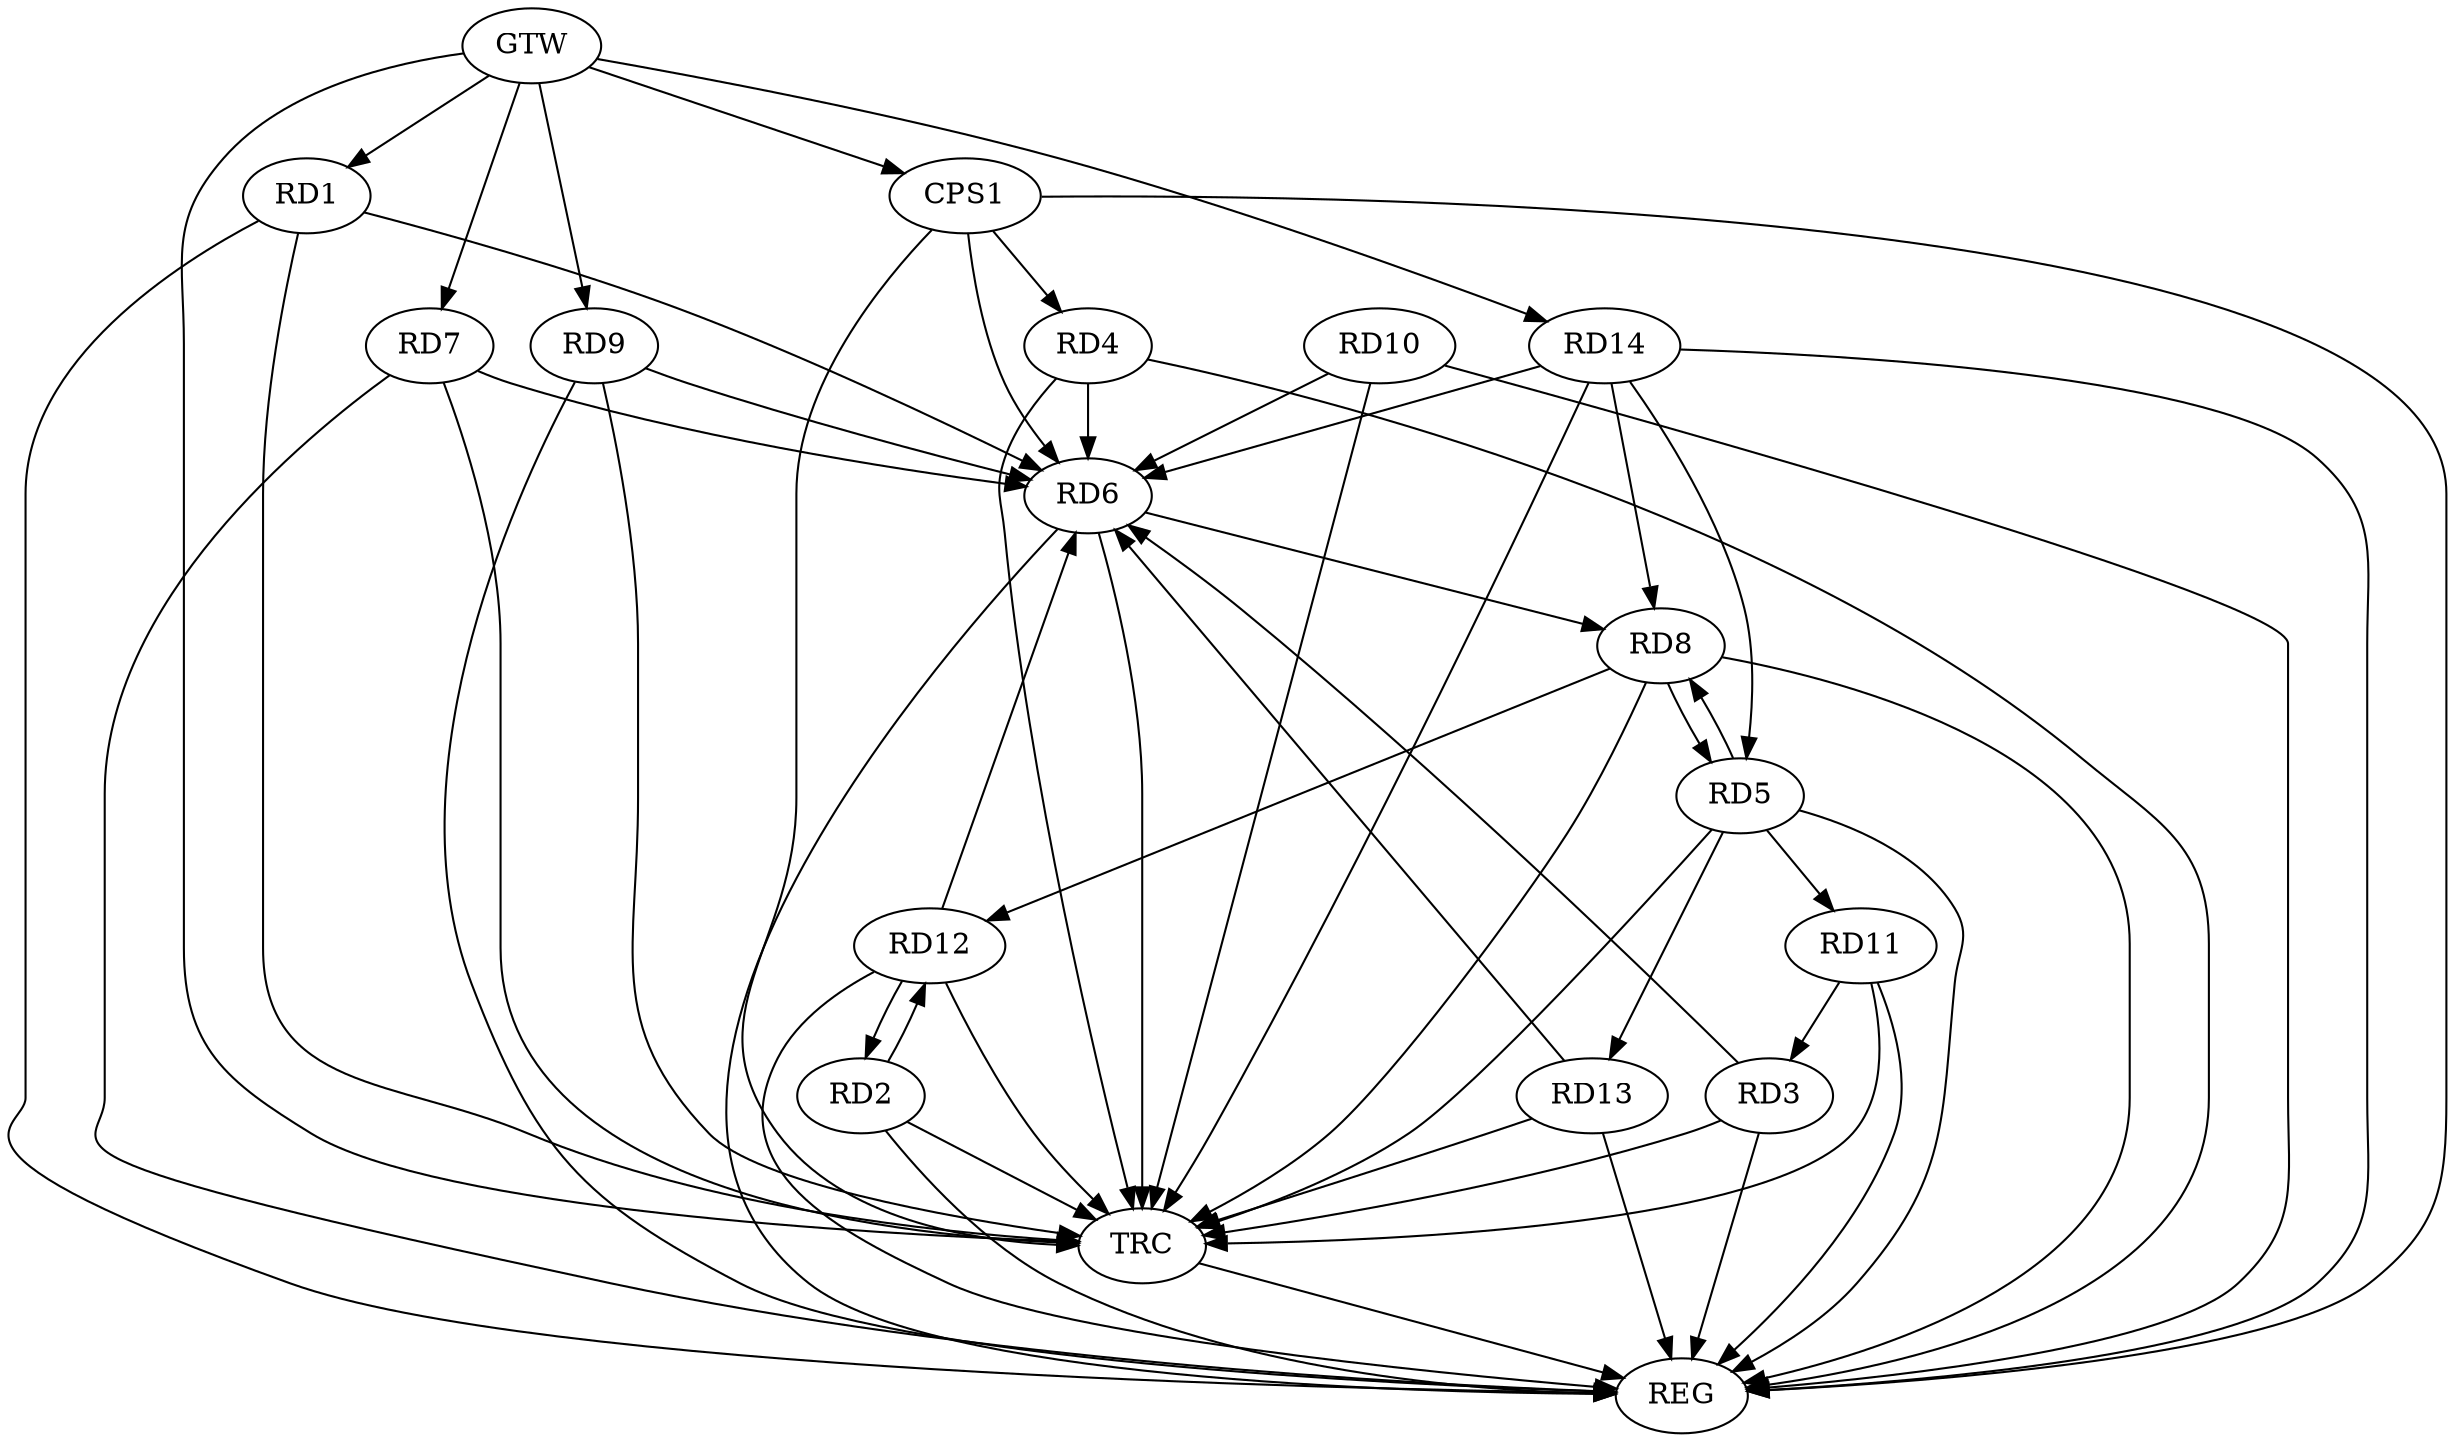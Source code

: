 strict digraph G {
  RD1 [ label="RD1" ];
  RD2 [ label="RD2" ];
  RD3 [ label="RD3" ];
  RD4 [ label="RD4" ];
  RD5 [ label="RD5" ];
  RD6 [ label="RD6" ];
  RD7 [ label="RD7" ];
  RD8 [ label="RD8" ];
  RD9 [ label="RD9" ];
  RD10 [ label="RD10" ];
  RD11 [ label="RD11" ];
  RD12 [ label="RD12" ];
  RD13 [ label="RD13" ];
  RD14 [ label="RD14" ];
  CPS1 [ label="CPS1" ];
  GTW [ label="GTW" ];
  REG [ label="REG" ];
  TRC [ label="TRC" ];
  RD2 -> RD12;
  RD12 -> RD2;
  RD11 -> RD3;
  RD4 -> RD6;
  RD5 -> RD8;
  RD8 -> RD5;
  RD5 -> RD11;
  RD5 -> RD13;
  RD14 -> RD5;
  RD6 -> RD8;
  RD12 -> RD6;
  RD14 -> RD6;
  RD8 -> RD12;
  RD14 -> RD8;
  CPS1 -> RD4;
  CPS1 -> RD6;
  GTW -> RD1;
  GTW -> RD7;
  GTW -> RD9;
  GTW -> RD14;
  GTW -> CPS1;
  RD1 -> REG;
  RD2 -> REG;
  RD3 -> REG;
  RD4 -> REG;
  RD5 -> REG;
  RD6 -> REG;
  RD7 -> REG;
  RD8 -> REG;
  RD9 -> REG;
  RD10 -> REG;
  RD11 -> REG;
  RD12 -> REG;
  RD13 -> REG;
  RD14 -> REG;
  CPS1 -> REG;
  RD1 -> TRC;
  RD2 -> TRC;
  RD3 -> TRC;
  RD4 -> TRC;
  RD5 -> TRC;
  RD6 -> TRC;
  RD7 -> TRC;
  RD8 -> TRC;
  RD9 -> TRC;
  RD10 -> TRC;
  RD11 -> TRC;
  RD12 -> TRC;
  RD13 -> TRC;
  RD14 -> TRC;
  CPS1 -> TRC;
  GTW -> TRC;
  TRC -> REG;
  RD10 -> RD6;
  RD9 -> RD6;
  RD1 -> RD6;
  RD3 -> RD6;
  RD7 -> RD6;
  RD13 -> RD6;
}

